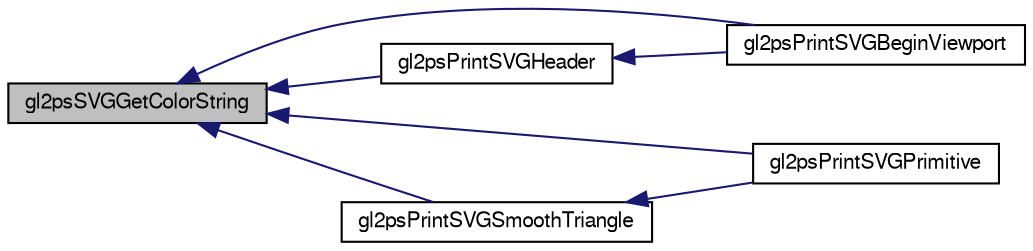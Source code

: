 digraph G
{
  edge [fontname="FreeSans",fontsize="10",labelfontname="FreeSans",labelfontsize="10"];
  node [fontname="FreeSans",fontsize="10",shape=record];
  rankdir="LR";
  Node1 [label="gl2psSVGGetColorString",height=0.2,width=0.4,color="black", fillcolor="grey75", style="filled" fontcolor="black"];
  Node1 -> Node2 [dir="back",color="midnightblue",fontsize="10",style="solid",fontname="FreeSans"];
  Node2 [label="gl2psPrintSVGBeginViewport",height=0.2,width=0.4,color="black", fillcolor="white", style="filled",URL="$gl2ps_8c.html#ae963bf54d0f96d32bb5d1826a17d5907"];
  Node1 -> Node3 [dir="back",color="midnightblue",fontsize="10",style="solid",fontname="FreeSans"];
  Node3 [label="gl2psPrintSVGHeader",height=0.2,width=0.4,color="black", fillcolor="white", style="filled",URL="$gl2ps_8c.html#a92231fdbe5f4048f34e49a85de26002b"];
  Node3 -> Node2 [dir="back",color="midnightblue",fontsize="10",style="solid",fontname="FreeSans"];
  Node1 -> Node4 [dir="back",color="midnightblue",fontsize="10",style="solid",fontname="FreeSans"];
  Node4 [label="gl2psPrintSVGPrimitive",height=0.2,width=0.4,color="black", fillcolor="white", style="filled",URL="$gl2ps_8c.html#a7ea286bc4043e99b36634edd77d2a042"];
  Node1 -> Node5 [dir="back",color="midnightblue",fontsize="10",style="solid",fontname="FreeSans"];
  Node5 [label="gl2psPrintSVGSmoothTriangle",height=0.2,width=0.4,color="black", fillcolor="white", style="filled",URL="$gl2ps_8c.html#abb1088ab065cd1d533174c1e86981756"];
  Node5 -> Node4 [dir="back",color="midnightblue",fontsize="10",style="solid",fontname="FreeSans"];
}
